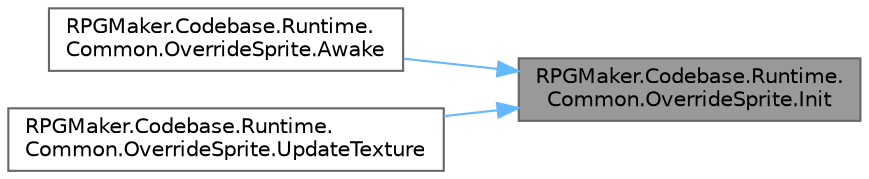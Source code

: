 digraph "RPGMaker.Codebase.Runtime.Common.OverrideSprite.Init"
{
 // LATEX_PDF_SIZE
  bgcolor="transparent";
  edge [fontname=Helvetica,fontsize=10,labelfontname=Helvetica,labelfontsize=10];
  node [fontname=Helvetica,fontsize=10,shape=box,height=0.2,width=0.4];
  rankdir="RL";
  Node1 [id="Node000001",label="RPGMaker.Codebase.Runtime.\lCommon.OverrideSprite.Init",height=0.2,width=0.4,color="gray40", fillcolor="grey60", style="filled", fontcolor="black",tooltip=" "];
  Node1 -> Node2 [id="edge1_Node000001_Node000002",dir="back",color="steelblue1",style="solid",tooltip=" "];
  Node2 [id="Node000002",label="RPGMaker.Codebase.Runtime.\lCommon.OverrideSprite.Awake",height=0.2,width=0.4,color="grey40", fillcolor="white", style="filled",URL="$d1/d02/class_r_p_g_maker_1_1_codebase_1_1_runtime_1_1_common_1_1_override_sprite.html#a95178d315a7b696c356c92d3bde08f97",tooltip=" "];
  Node1 -> Node3 [id="edge2_Node000001_Node000003",dir="back",color="steelblue1",style="solid",tooltip=" "];
  Node3 [id="Node000003",label="RPGMaker.Codebase.Runtime.\lCommon.OverrideSprite.UpdateTexture",height=0.2,width=0.4,color="grey40", fillcolor="white", style="filled",URL="$d1/d02/class_r_p_g_maker_1_1_codebase_1_1_runtime_1_1_common_1_1_override_sprite.html#a940942fb655b4d357f6b1b96a153ae34",tooltip=" "];
}
